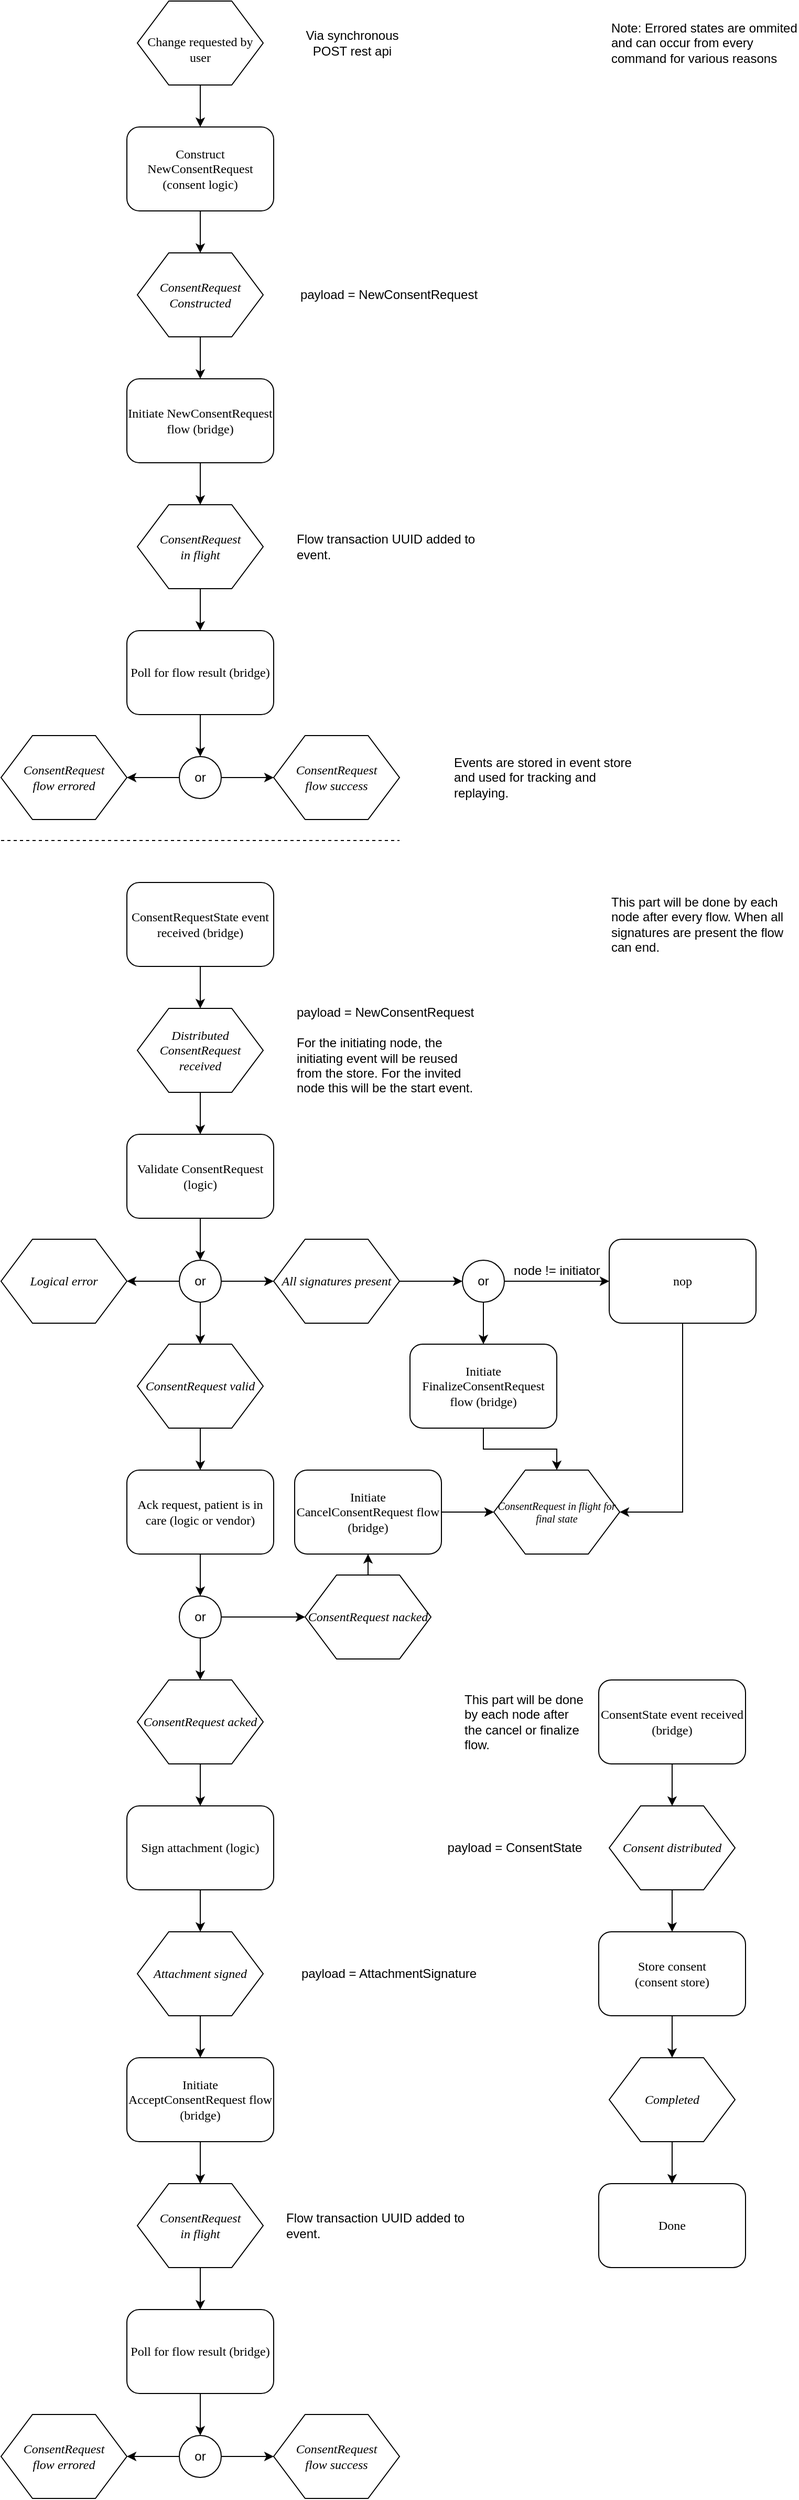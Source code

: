 <mxfile version="11.0.4" type="device"><diagram name="Page-1" id="8ce9d11a-91a2-4d17-14d8-a56ed91bf033"><mxGraphModel dx="1106" dy="832" grid="1" gridSize="10" guides="1" tooltips="1" connect="1" arrows="1" fold="1" page="1" pageScale="1" pageWidth="827" pageHeight="2500" background="#ffffff" math="0" shadow="0"><root><mxCell id="0"/><mxCell id="1" parent="0"/><mxCell id="Rvei1C0HtWtaNaBflDps-3" style="edgeStyle=orthogonalEdgeStyle;rounded=0;orthogonalLoop=1;jettySize=auto;html=1;exitX=0.5;exitY=1;exitDx=0;exitDy=0;" edge="1" parent="1" source="17ea667e15c223fc-1" target="17ea667e15c223fc-2"><mxGeometry relative="1" as="geometry"/></mxCell><mxCell id="17ea667e15c223fc-1" value="Change requested by user" style="shape=hexagon;perimeter=hexagonPerimeter;whiteSpace=wrap;html=1;rounded=0;shadow=0;labelBackgroundColor=none;strokeColor=#000000;strokeWidth=1;fillColor=#ffffff;fontFamily=Verdana;fontSize=12;fontColor=#000000;align=center;spacingTop=12;" parent="1" vertex="1"><mxGeometry x="170" y="40" width="120" height="80" as="geometry"/></mxCell><mxCell id="Rvei1C0HtWtaNaBflDps-4" style="edgeStyle=orthogonalEdgeStyle;rounded=0;orthogonalLoop=1;jettySize=auto;html=1;exitX=0.5;exitY=1;exitDx=0;exitDy=0;" edge="1" parent="1" source="17ea667e15c223fc-2" target="17ea667e15c223fc-4"><mxGeometry relative="1" as="geometry"/></mxCell><mxCell id="17ea667e15c223fc-2" value="Construct NewConsentRequest (consent logic)" style="rounded=1;whiteSpace=wrap;html=1;shadow=0;labelBackgroundColor=none;strokeColor=#000000;strokeWidth=1;fillColor=#ffffff;fontFamily=Verdana;fontSize=12;fontColor=#000000;align=center;" parent="1" vertex="1"><mxGeometry x="160" y="160" width="140" height="80" as="geometry"/></mxCell><mxCell id="Rvei1C0HtWtaNaBflDps-10" style="edgeStyle=orthogonalEdgeStyle;rounded=0;orthogonalLoop=1;jettySize=auto;html=1;exitX=0.5;exitY=1;exitDx=0;exitDy=0;" edge="1" parent="1" source="17ea667e15c223fc-4" target="Rvei1C0HtWtaNaBflDps-9"><mxGeometry relative="1" as="geometry"/></mxCell><mxCell id="17ea667e15c223fc-4" value="&lt;i&gt;ConsentRequest&lt;br&gt;Constructed&lt;/i&gt;" style="shape=hexagon;perimeter=hexagonPerimeter;whiteSpace=wrap;html=1;rounded=0;shadow=0;labelBackgroundColor=none;strokeColor=#000000;strokeWidth=1;fillColor=#ffffff;fontFamily=Verdana;fontSize=12;fontColor=#000000;align=center;" parent="1" vertex="1"><mxGeometry x="170" y="280" width="120" height="80" as="geometry"/></mxCell><mxCell id="Rvei1C0HtWtaNaBflDps-2" value="Via synchronous POST rest api" style="text;html=1;strokeColor=none;fillColor=none;align=center;verticalAlign=middle;whiteSpace=wrap;rounded=0;" vertex="1" parent="1"><mxGeometry x="320" y="40" width="110" height="80" as="geometry"/></mxCell><mxCell id="Rvei1C0HtWtaNaBflDps-8" value="payload = NewConsentRequest" style="text;html=1;strokeColor=none;fillColor=none;align=center;verticalAlign=middle;whiteSpace=wrap;rounded=0;" vertex="1" parent="1"><mxGeometry x="320" y="280" width="180" height="80" as="geometry"/></mxCell><mxCell id="Rvei1C0HtWtaNaBflDps-12" style="edgeStyle=orthogonalEdgeStyle;rounded=0;orthogonalLoop=1;jettySize=auto;html=1;exitX=0.5;exitY=1;exitDx=0;exitDy=0;" edge="1" parent="1" source="Rvei1C0HtWtaNaBflDps-9" target="Rvei1C0HtWtaNaBflDps-11"><mxGeometry relative="1" as="geometry"/></mxCell><mxCell id="Rvei1C0HtWtaNaBflDps-9" value="Initiate NewConsentRequest flow (bridge)" style="rounded=1;whiteSpace=wrap;html=1;shadow=0;labelBackgroundColor=none;strokeColor=#000000;strokeWidth=1;fillColor=#ffffff;fontFamily=Verdana;fontSize=12;fontColor=#000000;align=center;" vertex="1" parent="1"><mxGeometry x="160" y="400" width="140" height="80" as="geometry"/></mxCell><mxCell id="Rvei1C0HtWtaNaBflDps-15" style="edgeStyle=orthogonalEdgeStyle;rounded=0;orthogonalLoop=1;jettySize=auto;html=1;exitX=0.5;exitY=1;exitDx=0;exitDy=0;" edge="1" parent="1" source="Rvei1C0HtWtaNaBflDps-11" target="Rvei1C0HtWtaNaBflDps-14"><mxGeometry relative="1" as="geometry"/></mxCell><mxCell id="Rvei1C0HtWtaNaBflDps-11" value="&lt;i&gt;ConsentRequest&lt;br&gt;in flight&lt;br&gt;&lt;/i&gt;" style="shape=hexagon;perimeter=hexagonPerimeter;whiteSpace=wrap;html=1;rounded=0;shadow=0;labelBackgroundColor=none;strokeColor=#000000;strokeWidth=1;fillColor=#ffffff;fontFamily=Verdana;fontSize=12;fontColor=#000000;align=center;" vertex="1" parent="1"><mxGeometry x="170" y="520" width="120" height="80" as="geometry"/></mxCell><mxCell id="Rvei1C0HtWtaNaBflDps-13" value="Flow transaction UUID added to event." style="text;html=1;strokeColor=none;fillColor=none;align=left;verticalAlign=middle;whiteSpace=wrap;rounded=0;" vertex="1" parent="1"><mxGeometry x="320" y="520" width="180" height="80" as="geometry"/></mxCell><mxCell id="Rvei1C0HtWtaNaBflDps-17" style="edgeStyle=orthogonalEdgeStyle;rounded=0;orthogonalLoop=1;jettySize=auto;html=1;exitX=0.5;exitY=1;exitDx=0;exitDy=0;" edge="1" parent="1" source="Rvei1C0HtWtaNaBflDps-14" target="Rvei1C0HtWtaNaBflDps-16"><mxGeometry relative="1" as="geometry"/></mxCell><mxCell id="Rvei1C0HtWtaNaBflDps-14" value="Poll for flow result (bridge)" style="rounded=1;whiteSpace=wrap;html=1;shadow=0;labelBackgroundColor=none;strokeColor=#000000;strokeWidth=1;fillColor=#ffffff;fontFamily=Verdana;fontSize=12;fontColor=#000000;align=center;" vertex="1" parent="1"><mxGeometry x="160" y="640" width="140" height="80" as="geometry"/></mxCell><mxCell id="Rvei1C0HtWtaNaBflDps-19" style="edgeStyle=orthogonalEdgeStyle;rounded=0;orthogonalLoop=1;jettySize=auto;html=1;exitX=0;exitY=0.5;exitDx=0;exitDy=0;" edge="1" parent="1" source="Rvei1C0HtWtaNaBflDps-16" target="Rvei1C0HtWtaNaBflDps-18"><mxGeometry relative="1" as="geometry"/></mxCell><mxCell id="Rvei1C0HtWtaNaBflDps-21" style="edgeStyle=orthogonalEdgeStyle;rounded=0;orthogonalLoop=1;jettySize=auto;html=1;exitX=1;exitY=0.5;exitDx=0;exitDy=0;" edge="1" parent="1" source="Rvei1C0HtWtaNaBflDps-16" target="Rvei1C0HtWtaNaBflDps-20"><mxGeometry relative="1" as="geometry"/></mxCell><mxCell id="Rvei1C0HtWtaNaBflDps-16" value="or" style="ellipse;whiteSpace=wrap;html=1;aspect=fixed;align=center;" vertex="1" parent="1"><mxGeometry x="210" y="760" width="40" height="40" as="geometry"/></mxCell><mxCell id="Rvei1C0HtWtaNaBflDps-18" value="&lt;i&gt;ConsentRequest&lt;br&gt;flow errored&lt;br&gt;&lt;/i&gt;" style="shape=hexagon;perimeter=hexagonPerimeter;whiteSpace=wrap;html=1;rounded=0;shadow=0;labelBackgroundColor=none;strokeColor=#000000;strokeWidth=1;fillColor=#ffffff;fontFamily=Verdana;fontSize=12;fontColor=#000000;align=center;" vertex="1" parent="1"><mxGeometry x="40" y="740" width="120" height="80" as="geometry"/></mxCell><mxCell id="Rvei1C0HtWtaNaBflDps-20" value="&lt;i&gt;ConsentRequest&lt;br&gt;flow success&lt;br&gt;&lt;/i&gt;" style="shape=hexagon;perimeter=hexagonPerimeter;whiteSpace=wrap;html=1;rounded=0;shadow=0;labelBackgroundColor=none;strokeColor=#000000;strokeWidth=1;fillColor=#ffffff;fontFamily=Verdana;fontSize=12;fontColor=#000000;align=center;" vertex="1" parent="1"><mxGeometry x="300" y="740" width="120" height="80" as="geometry"/></mxCell><mxCell id="Rvei1C0HtWtaNaBflDps-22" value="Events are stored in event store and used for tracking and replaying.&amp;nbsp;" style="text;html=1;strokeColor=none;fillColor=none;align=left;verticalAlign=middle;whiteSpace=wrap;rounded=0;" vertex="1" parent="1"><mxGeometry x="470" y="740" width="180" height="80" as="geometry"/></mxCell><mxCell id="Rvei1C0HtWtaNaBflDps-23" value="" style="endArrow=none;dashed=1;html=1;" edge="1" parent="1"><mxGeometry width="50" height="50" relative="1" as="geometry"><mxPoint x="40" y="840" as="sourcePoint"/><mxPoint x="420" y="840" as="targetPoint"/></mxGeometry></mxCell><mxCell id="Rvei1C0HtWtaNaBflDps-26" style="edgeStyle=orthogonalEdgeStyle;rounded=0;orthogonalLoop=1;jettySize=auto;html=1;exitX=0.5;exitY=1;exitDx=0;exitDy=0;" edge="1" parent="1" source="Rvei1C0HtWtaNaBflDps-24" target="Rvei1C0HtWtaNaBflDps-25"><mxGeometry relative="1" as="geometry"/></mxCell><mxCell id="Rvei1C0HtWtaNaBflDps-24" value="ConsentRequestState event received (bridge)" style="rounded=1;whiteSpace=wrap;html=1;shadow=0;labelBackgroundColor=none;strokeColor=#000000;strokeWidth=1;fillColor=#ffffff;fontFamily=Verdana;fontSize=12;fontColor=#000000;align=center;" vertex="1" parent="1"><mxGeometry x="160" y="880" width="140" height="80" as="geometry"/></mxCell><mxCell id="Rvei1C0HtWtaNaBflDps-29" style="edgeStyle=orthogonalEdgeStyle;rounded=0;orthogonalLoop=1;jettySize=auto;html=1;exitX=0.5;exitY=1;exitDx=0;exitDy=0;" edge="1" parent="1" source="Rvei1C0HtWtaNaBflDps-25" target="Rvei1C0HtWtaNaBflDps-28"><mxGeometry relative="1" as="geometry"/></mxCell><mxCell id="Rvei1C0HtWtaNaBflDps-25" value="&lt;i&gt;Distributed ConsentRequest&lt;br&gt;received&lt;br&gt;&lt;/i&gt;" style="shape=hexagon;perimeter=hexagonPerimeter;whiteSpace=wrap;html=1;rounded=0;shadow=0;labelBackgroundColor=none;strokeColor=#000000;strokeWidth=1;fillColor=#ffffff;fontFamily=Verdana;fontSize=12;fontColor=#000000;align=center;" vertex="1" parent="1"><mxGeometry x="170" y="1000" width="120" height="80" as="geometry"/></mxCell><mxCell id="Rvei1C0HtWtaNaBflDps-27" value="payload = NewConsentRequest&lt;br&gt;&lt;br&gt;For the initiating node, the initiating event will be reused from the store. For the invited node this will be the start event." style="text;html=1;strokeColor=none;fillColor=none;align=left;verticalAlign=middle;whiteSpace=wrap;rounded=0;" vertex="1" parent="1"><mxGeometry x="320" y="1000" width="180" height="80" as="geometry"/></mxCell><mxCell id="Rvei1C0HtWtaNaBflDps-31" style="edgeStyle=orthogonalEdgeStyle;rounded=0;orthogonalLoop=1;jettySize=auto;html=1;exitX=0.5;exitY=1;exitDx=0;exitDy=0;" edge="1" parent="1" source="Rvei1C0HtWtaNaBflDps-28" target="Rvei1C0HtWtaNaBflDps-30"><mxGeometry relative="1" as="geometry"/></mxCell><mxCell id="Rvei1C0HtWtaNaBflDps-28" value="Validate ConsentRequest (logic)" style="rounded=1;whiteSpace=wrap;html=1;shadow=0;labelBackgroundColor=none;strokeColor=#000000;strokeWidth=1;fillColor=#ffffff;fontFamily=Verdana;fontSize=12;fontColor=#000000;align=center;" vertex="1" parent="1"><mxGeometry x="160" y="1120" width="140" height="80" as="geometry"/></mxCell><mxCell id="Rvei1C0HtWtaNaBflDps-33" style="edgeStyle=orthogonalEdgeStyle;rounded=0;orthogonalLoop=1;jettySize=auto;html=1;exitX=0;exitY=0.5;exitDx=0;exitDy=0;" edge="1" parent="1" source="Rvei1C0HtWtaNaBflDps-30" target="Rvei1C0HtWtaNaBflDps-32"><mxGeometry relative="1" as="geometry"/></mxCell><mxCell id="Rvei1C0HtWtaNaBflDps-35" style="edgeStyle=orthogonalEdgeStyle;rounded=0;orthogonalLoop=1;jettySize=auto;html=1;exitX=1;exitY=0.5;exitDx=0;exitDy=0;" edge="1" parent="1" source="Rvei1C0HtWtaNaBflDps-30" target="Rvei1C0HtWtaNaBflDps-34"><mxGeometry relative="1" as="geometry"/></mxCell><mxCell id="Rvei1C0HtWtaNaBflDps-37" style="edgeStyle=orthogonalEdgeStyle;rounded=0;orthogonalLoop=1;jettySize=auto;html=1;exitX=0.5;exitY=1;exitDx=0;exitDy=0;" edge="1" parent="1" source="Rvei1C0HtWtaNaBflDps-30" target="Rvei1C0HtWtaNaBflDps-36"><mxGeometry relative="1" as="geometry"/></mxCell><mxCell id="Rvei1C0HtWtaNaBflDps-30" value="or" style="ellipse;whiteSpace=wrap;html=1;aspect=fixed;align=center;" vertex="1" parent="1"><mxGeometry x="210" y="1240" width="40" height="40" as="geometry"/></mxCell><mxCell id="Rvei1C0HtWtaNaBflDps-32" value="&lt;i&gt;Logical error&lt;br&gt;&lt;/i&gt;" style="shape=hexagon;perimeter=hexagonPerimeter;whiteSpace=wrap;html=1;rounded=0;shadow=0;labelBackgroundColor=none;strokeColor=#000000;strokeWidth=1;fillColor=#ffffff;fontFamily=Verdana;fontSize=12;fontColor=#000000;align=center;" vertex="1" parent="1"><mxGeometry x="40" y="1220" width="120" height="80" as="geometry"/></mxCell><mxCell id="Rvei1C0HtWtaNaBflDps-59" style="edgeStyle=orthogonalEdgeStyle;rounded=0;orthogonalLoop=1;jettySize=auto;html=1;exitX=1;exitY=0.5;exitDx=0;exitDy=0;entryX=0;entryY=0.5;entryDx=0;entryDy=0;" edge="1" parent="1" source="Rvei1C0HtWtaNaBflDps-34" target="Rvei1C0HtWtaNaBflDps-58"><mxGeometry relative="1" as="geometry"/></mxCell><mxCell id="Rvei1C0HtWtaNaBflDps-34" value="&lt;i&gt;All signatures present&lt;br&gt;&lt;/i&gt;" style="shape=hexagon;perimeter=hexagonPerimeter;whiteSpace=wrap;html=1;rounded=0;shadow=0;labelBackgroundColor=none;strokeColor=#000000;strokeWidth=1;fillColor=#ffffff;fontFamily=Verdana;fontSize=12;fontColor=#000000;align=center;" vertex="1" parent="1"><mxGeometry x="300" y="1220" width="120" height="80" as="geometry"/></mxCell><mxCell id="Rvei1C0HtWtaNaBflDps-39" style="edgeStyle=orthogonalEdgeStyle;rounded=0;orthogonalLoop=1;jettySize=auto;html=1;exitX=0.5;exitY=1;exitDx=0;exitDy=0;entryX=0.5;entryY=0;entryDx=0;entryDy=0;" edge="1" parent="1" source="Rvei1C0HtWtaNaBflDps-36" target="Rvei1C0HtWtaNaBflDps-38"><mxGeometry relative="1" as="geometry"/></mxCell><mxCell id="Rvei1C0HtWtaNaBflDps-36" value="&lt;i&gt;ConsentRequest valid&lt;br&gt;&lt;/i&gt;" style="shape=hexagon;perimeter=hexagonPerimeter;whiteSpace=wrap;html=1;rounded=0;shadow=0;labelBackgroundColor=none;strokeColor=#000000;strokeWidth=1;fillColor=#ffffff;fontFamily=Verdana;fontSize=12;fontColor=#000000;align=center;" vertex="1" parent="1"><mxGeometry x="170" y="1320" width="120" height="80" as="geometry"/></mxCell><mxCell id="Rvei1C0HtWtaNaBflDps-66" style="edgeStyle=orthogonalEdgeStyle;rounded=0;orthogonalLoop=1;jettySize=auto;html=1;exitX=0.5;exitY=1;exitDx=0;exitDy=0;" edge="1" parent="1" source="Rvei1C0HtWtaNaBflDps-38" target="Rvei1C0HtWtaNaBflDps-65"><mxGeometry relative="1" as="geometry"/></mxCell><mxCell id="Rvei1C0HtWtaNaBflDps-38" value="Ack request, patient is in care (logic or vendor)" style="rounded=1;whiteSpace=wrap;html=1;shadow=0;labelBackgroundColor=none;strokeColor=#000000;strokeWidth=1;fillColor=#ffffff;fontFamily=Verdana;fontSize=12;fontColor=#000000;align=center;" vertex="1" parent="1"><mxGeometry x="160" y="1440" width="140" height="80" as="geometry"/></mxCell><mxCell id="Rvei1C0HtWtaNaBflDps-43" style="edgeStyle=orthogonalEdgeStyle;rounded=0;orthogonalLoop=1;jettySize=auto;html=1;exitX=0.5;exitY=1;exitDx=0;exitDy=0;" edge="1" parent="1" source="Rvei1C0HtWtaNaBflDps-40" target="Rvei1C0HtWtaNaBflDps-42"><mxGeometry relative="1" as="geometry"/></mxCell><mxCell id="Rvei1C0HtWtaNaBflDps-40" value="&lt;i&gt;ConsentRequest acked&lt;br&gt;&lt;/i&gt;" style="shape=hexagon;perimeter=hexagonPerimeter;whiteSpace=wrap;html=1;rounded=0;shadow=0;labelBackgroundColor=none;strokeColor=#000000;strokeWidth=1;fillColor=#ffffff;fontFamily=Verdana;fontSize=12;fontColor=#000000;align=center;" vertex="1" parent="1"><mxGeometry x="170" y="1640" width="120" height="80" as="geometry"/></mxCell><mxCell id="Rvei1C0HtWtaNaBflDps-45" style="edgeStyle=orthogonalEdgeStyle;rounded=0;orthogonalLoop=1;jettySize=auto;html=1;exitX=0.5;exitY=1;exitDx=0;exitDy=0;" edge="1" parent="1" source="Rvei1C0HtWtaNaBflDps-42" target="Rvei1C0HtWtaNaBflDps-44"><mxGeometry relative="1" as="geometry"/></mxCell><mxCell id="Rvei1C0HtWtaNaBflDps-42" value="Sign attachment (logic)" style="rounded=1;whiteSpace=wrap;html=1;shadow=0;labelBackgroundColor=none;strokeColor=#000000;strokeWidth=1;fillColor=#ffffff;fontFamily=Verdana;fontSize=12;fontColor=#000000;align=center;" vertex="1" parent="1"><mxGeometry x="160" y="1760" width="140" height="80" as="geometry"/></mxCell><mxCell id="Rvei1C0HtWtaNaBflDps-48" style="edgeStyle=orthogonalEdgeStyle;rounded=0;orthogonalLoop=1;jettySize=auto;html=1;exitX=0.5;exitY=1;exitDx=0;exitDy=0;" edge="1" parent="1" source="Rvei1C0HtWtaNaBflDps-44" target="Rvei1C0HtWtaNaBflDps-47"><mxGeometry relative="1" as="geometry"/></mxCell><mxCell id="Rvei1C0HtWtaNaBflDps-44" value="&lt;i&gt;Attachment signed&lt;br&gt;&lt;/i&gt;" style="shape=hexagon;perimeter=hexagonPerimeter;whiteSpace=wrap;html=1;rounded=0;shadow=0;labelBackgroundColor=none;strokeColor=#000000;strokeWidth=1;fillColor=#ffffff;fontFamily=Verdana;fontSize=12;fontColor=#000000;align=center;" vertex="1" parent="1"><mxGeometry x="170" y="1880" width="120" height="80" as="geometry"/></mxCell><mxCell id="Rvei1C0HtWtaNaBflDps-46" value="payload = AttachmentSignature" style="text;html=1;strokeColor=none;fillColor=none;align=center;verticalAlign=middle;whiteSpace=wrap;rounded=0;" vertex="1" parent="1"><mxGeometry x="320" y="1880" width="180" height="80" as="geometry"/></mxCell><mxCell id="Rvei1C0HtWtaNaBflDps-91" style="edgeStyle=orthogonalEdgeStyle;rounded=0;orthogonalLoop=1;jettySize=auto;html=1;exitX=0.5;exitY=1;exitDx=0;exitDy=0;fontSize=10;" edge="1" parent="1" source="Rvei1C0HtWtaNaBflDps-47" target="Rvei1C0HtWtaNaBflDps-89"><mxGeometry relative="1" as="geometry"/></mxCell><mxCell id="Rvei1C0HtWtaNaBflDps-47" value="Initiate AcceptConsentRequest flow (bridge)" style="rounded=1;whiteSpace=wrap;html=1;shadow=0;labelBackgroundColor=none;strokeColor=#000000;strokeWidth=1;fillColor=#ffffff;fontFamily=Verdana;fontSize=12;fontColor=#000000;align=center;" vertex="1" parent="1"><mxGeometry x="160" y="2000" width="140" height="80" as="geometry"/></mxCell><mxCell id="Rvei1C0HtWtaNaBflDps-49" style="edgeStyle=orthogonalEdgeStyle;rounded=0;orthogonalLoop=1;jettySize=auto;html=1;exitX=0.5;exitY=1;exitDx=0;exitDy=0;" edge="1" parent="1" source="Rvei1C0HtWtaNaBflDps-50" target="Rvei1C0HtWtaNaBflDps-53"><mxGeometry relative="1" as="geometry"/></mxCell><mxCell id="Rvei1C0HtWtaNaBflDps-50" value="Poll for flow result (bridge)" style="rounded=1;whiteSpace=wrap;html=1;shadow=0;labelBackgroundColor=none;strokeColor=#000000;strokeWidth=1;fillColor=#ffffff;fontFamily=Verdana;fontSize=12;fontColor=#000000;align=center;" vertex="1" parent="1"><mxGeometry x="160" y="2240" width="140" height="80" as="geometry"/></mxCell><mxCell id="Rvei1C0HtWtaNaBflDps-51" style="edgeStyle=orthogonalEdgeStyle;rounded=0;orthogonalLoop=1;jettySize=auto;html=1;exitX=0;exitY=0.5;exitDx=0;exitDy=0;" edge="1" parent="1" source="Rvei1C0HtWtaNaBflDps-53" target="Rvei1C0HtWtaNaBflDps-54"><mxGeometry relative="1" as="geometry"/></mxCell><mxCell id="Rvei1C0HtWtaNaBflDps-52" style="edgeStyle=orthogonalEdgeStyle;rounded=0;orthogonalLoop=1;jettySize=auto;html=1;exitX=1;exitY=0.5;exitDx=0;exitDy=0;" edge="1" parent="1" source="Rvei1C0HtWtaNaBflDps-53" target="Rvei1C0HtWtaNaBflDps-55"><mxGeometry relative="1" as="geometry"/></mxCell><mxCell id="Rvei1C0HtWtaNaBflDps-53" value="or" style="ellipse;whiteSpace=wrap;html=1;aspect=fixed;align=center;" vertex="1" parent="1"><mxGeometry x="210" y="2360" width="40" height="40" as="geometry"/></mxCell><mxCell id="Rvei1C0HtWtaNaBflDps-54" value="&lt;i&gt;ConsentRequest&lt;br&gt;flow errored&lt;br&gt;&lt;/i&gt;" style="shape=hexagon;perimeter=hexagonPerimeter;whiteSpace=wrap;html=1;rounded=0;shadow=0;labelBackgroundColor=none;strokeColor=#000000;strokeWidth=1;fillColor=#ffffff;fontFamily=Verdana;fontSize=12;fontColor=#000000;align=center;" vertex="1" parent="1"><mxGeometry x="40" y="2340" width="120" height="80" as="geometry"/></mxCell><mxCell id="Rvei1C0HtWtaNaBflDps-55" value="&lt;i&gt;ConsentRequest&lt;br&gt;flow success&lt;br&gt;&lt;/i&gt;" style="shape=hexagon;perimeter=hexagonPerimeter;whiteSpace=wrap;html=1;rounded=0;shadow=0;labelBackgroundColor=none;strokeColor=#000000;strokeWidth=1;fillColor=#ffffff;fontFamily=Verdana;fontSize=12;fontColor=#000000;align=center;" vertex="1" parent="1"><mxGeometry x="300" y="2340" width="120" height="80" as="geometry"/></mxCell><mxCell id="Rvei1C0HtWtaNaBflDps-57" value="This part will be done by each node after every flow. When all signatures are present the flow can end." style="text;html=1;strokeColor=none;fillColor=none;align=left;verticalAlign=middle;whiteSpace=wrap;rounded=0;" vertex="1" parent="1"><mxGeometry x="620" y="880" width="180" height="80" as="geometry"/></mxCell><mxCell id="Rvei1C0HtWtaNaBflDps-61" style="edgeStyle=orthogonalEdgeStyle;rounded=0;orthogonalLoop=1;jettySize=auto;html=1;exitX=1;exitY=0.5;exitDx=0;exitDy=0;" edge="1" parent="1" source="Rvei1C0HtWtaNaBflDps-58" target="Rvei1C0HtWtaNaBflDps-60"><mxGeometry relative="1" as="geometry"/></mxCell><mxCell id="Rvei1C0HtWtaNaBflDps-64" style="edgeStyle=orthogonalEdgeStyle;rounded=0;orthogonalLoop=1;jettySize=auto;html=1;exitX=0.5;exitY=1;exitDx=0;exitDy=0;" edge="1" parent="1" source="Rvei1C0HtWtaNaBflDps-58" target="Rvei1C0HtWtaNaBflDps-63"><mxGeometry relative="1" as="geometry"/></mxCell><mxCell id="Rvei1C0HtWtaNaBflDps-58" value="or" style="ellipse;whiteSpace=wrap;html=1;aspect=fixed;align=center;" vertex="1" parent="1"><mxGeometry x="480" y="1240" width="40" height="40" as="geometry"/></mxCell><mxCell id="Rvei1C0HtWtaNaBflDps-76" style="edgeStyle=orthogonalEdgeStyle;rounded=0;orthogonalLoop=1;jettySize=auto;html=1;exitX=0.5;exitY=1;exitDx=0;exitDy=0;entryX=1;entryY=0.5;entryDx=0;entryDy=0;fontSize=10;" edge="1" parent="1" source="Rvei1C0HtWtaNaBflDps-60" target="Rvei1C0HtWtaNaBflDps-72"><mxGeometry relative="1" as="geometry"/></mxCell><mxCell id="Rvei1C0HtWtaNaBflDps-60" value="nop" style="rounded=1;whiteSpace=wrap;html=1;shadow=0;labelBackgroundColor=none;strokeColor=#000000;strokeWidth=1;fillColor=#ffffff;fontFamily=Verdana;fontSize=12;fontColor=#000000;align=center;" vertex="1" parent="1"><mxGeometry x="620" y="1220" width="140" height="80" as="geometry"/></mxCell><mxCell id="Rvei1C0HtWtaNaBflDps-62" value="node != initiator" style="text;html=1;strokeColor=none;fillColor=none;align=left;verticalAlign=middle;whiteSpace=wrap;rounded=0;" vertex="1" parent="1"><mxGeometry x="526.5" y="1240" width="87" height="20" as="geometry"/></mxCell><mxCell id="Rvei1C0HtWtaNaBflDps-73" style="edgeStyle=orthogonalEdgeStyle;rounded=0;orthogonalLoop=1;jettySize=auto;html=1;exitX=0.5;exitY=1;exitDx=0;exitDy=0;" edge="1" parent="1" source="Rvei1C0HtWtaNaBflDps-63" target="Rvei1C0HtWtaNaBflDps-72"><mxGeometry relative="1" as="geometry"/></mxCell><mxCell id="Rvei1C0HtWtaNaBflDps-63" value="Initiate FinalizeConsentRequest flow (bridge)" style="rounded=1;whiteSpace=wrap;html=1;shadow=0;labelBackgroundColor=none;strokeColor=#000000;strokeWidth=1;fillColor=#ffffff;fontFamily=Verdana;fontSize=12;fontColor=#000000;align=center;" vertex="1" parent="1"><mxGeometry x="430" y="1320" width="140" height="80" as="geometry"/></mxCell><mxCell id="Rvei1C0HtWtaNaBflDps-67" style="edgeStyle=orthogonalEdgeStyle;rounded=0;orthogonalLoop=1;jettySize=auto;html=1;exitX=0.5;exitY=1;exitDx=0;exitDy=0;" edge="1" parent="1" source="Rvei1C0HtWtaNaBflDps-65" target="Rvei1C0HtWtaNaBflDps-40"><mxGeometry relative="1" as="geometry"/></mxCell><mxCell id="Rvei1C0HtWtaNaBflDps-69" style="edgeStyle=orthogonalEdgeStyle;rounded=0;orthogonalLoop=1;jettySize=auto;html=1;exitX=1;exitY=0.5;exitDx=0;exitDy=0;" edge="1" parent="1" source="Rvei1C0HtWtaNaBflDps-65" target="Rvei1C0HtWtaNaBflDps-68"><mxGeometry relative="1" as="geometry"/></mxCell><mxCell id="Rvei1C0HtWtaNaBflDps-65" value="or" style="ellipse;whiteSpace=wrap;html=1;aspect=fixed;align=center;" vertex="1" parent="1"><mxGeometry x="210" y="1560" width="40" height="40" as="geometry"/></mxCell><mxCell id="Rvei1C0HtWtaNaBflDps-74" style="edgeStyle=orthogonalEdgeStyle;rounded=0;orthogonalLoop=1;jettySize=auto;html=1;exitX=0.5;exitY=0;exitDx=0;exitDy=0;" edge="1" parent="1" source="Rvei1C0HtWtaNaBflDps-68" target="Rvei1C0HtWtaNaBflDps-70"><mxGeometry relative="1" as="geometry"/></mxCell><mxCell id="Rvei1C0HtWtaNaBflDps-68" value="&lt;i&gt;ConsentRequest nacked&lt;br&gt;&lt;/i&gt;" style="shape=hexagon;perimeter=hexagonPerimeter;whiteSpace=wrap;html=1;rounded=0;shadow=0;labelBackgroundColor=none;strokeColor=#000000;strokeWidth=1;fillColor=#ffffff;fontFamily=Verdana;fontSize=12;fontColor=#000000;align=center;" vertex="1" parent="1"><mxGeometry x="330" y="1540" width="120" height="80" as="geometry"/></mxCell><mxCell id="Rvei1C0HtWtaNaBflDps-75" style="edgeStyle=orthogonalEdgeStyle;rounded=0;orthogonalLoop=1;jettySize=auto;html=1;exitX=1;exitY=0.5;exitDx=0;exitDy=0;" edge="1" parent="1" source="Rvei1C0HtWtaNaBflDps-70" target="Rvei1C0HtWtaNaBflDps-72"><mxGeometry relative="1" as="geometry"/></mxCell><mxCell id="Rvei1C0HtWtaNaBflDps-70" value="Initiate CancelConsentRequest flow (bridge)" style="rounded=1;whiteSpace=wrap;html=1;shadow=0;labelBackgroundColor=none;strokeColor=#000000;strokeWidth=1;fillColor=#ffffff;fontFamily=Verdana;fontSize=12;fontColor=#000000;align=center;" vertex="1" parent="1"><mxGeometry x="320" y="1440" width="140" height="80" as="geometry"/></mxCell><mxCell id="Rvei1C0HtWtaNaBflDps-72" value="&lt;i style=&quot;font-size: 10px;&quot;&gt;ConsentRequest in flight for final state&lt;br style=&quot;font-size: 10px;&quot;&gt;&lt;/i&gt;" style="shape=hexagon;perimeter=hexagonPerimeter;whiteSpace=wrap;html=1;rounded=0;shadow=0;labelBackgroundColor=none;strokeColor=#000000;strokeWidth=1;fillColor=#ffffff;fontFamily=Verdana;fontSize=10;fontColor=#000000;align=center;" vertex="1" parent="1"><mxGeometry x="510" y="1440" width="120" height="80" as="geometry"/></mxCell><mxCell id="Rvei1C0HtWtaNaBflDps-79" style="edgeStyle=orthogonalEdgeStyle;rounded=0;orthogonalLoop=1;jettySize=auto;html=1;exitX=0.5;exitY=1;exitDx=0;exitDy=0;fontSize=10;" edge="1" parent="1" source="Rvei1C0HtWtaNaBflDps-77" target="Rvei1C0HtWtaNaBflDps-78"><mxGeometry relative="1" as="geometry"/></mxCell><mxCell id="Rvei1C0HtWtaNaBflDps-77" value="ConsentState event received (bridge)" style="rounded=1;whiteSpace=wrap;html=1;shadow=0;labelBackgroundColor=none;strokeColor=#000000;strokeWidth=1;fillColor=#ffffff;fontFamily=Verdana;fontSize=12;fontColor=#000000;align=center;" vertex="1" parent="1"><mxGeometry x="610" y="1640" width="140" height="80" as="geometry"/></mxCell><mxCell id="Rvei1C0HtWtaNaBflDps-81" style="edgeStyle=orthogonalEdgeStyle;rounded=0;orthogonalLoop=1;jettySize=auto;html=1;exitX=0.5;exitY=1;exitDx=0;exitDy=0;fontSize=10;" edge="1" parent="1" source="Rvei1C0HtWtaNaBflDps-78" target="Rvei1C0HtWtaNaBflDps-80"><mxGeometry relative="1" as="geometry"/></mxCell><mxCell id="Rvei1C0HtWtaNaBflDps-78" value="&lt;i&gt;Consent distributed&lt;br&gt;&lt;/i&gt;" style="shape=hexagon;perimeter=hexagonPerimeter;whiteSpace=wrap;html=1;rounded=0;shadow=0;labelBackgroundColor=none;strokeColor=#000000;strokeWidth=1;fillColor=#ffffff;fontFamily=Verdana;fontSize=12;fontColor=#000000;align=center;" vertex="1" parent="1"><mxGeometry x="620" y="1760" width="120" height="80" as="geometry"/></mxCell><mxCell id="Rvei1C0HtWtaNaBflDps-84" style="edgeStyle=orthogonalEdgeStyle;rounded=0;orthogonalLoop=1;jettySize=auto;html=1;exitX=0.5;exitY=1;exitDx=0;exitDy=0;fontSize=10;" edge="1" parent="1" source="Rvei1C0HtWtaNaBflDps-80" target="Rvei1C0HtWtaNaBflDps-83"><mxGeometry relative="1" as="geometry"/></mxCell><mxCell id="Rvei1C0HtWtaNaBflDps-80" value="Store consent&lt;br&gt;(consent store)" style="rounded=1;whiteSpace=wrap;html=1;shadow=0;labelBackgroundColor=none;strokeColor=#000000;strokeWidth=1;fillColor=#ffffff;fontFamily=Verdana;fontSize=12;fontColor=#000000;align=center;" vertex="1" parent="1"><mxGeometry x="610" y="1880" width="140" height="80" as="geometry"/></mxCell><mxCell id="Rvei1C0HtWtaNaBflDps-82" value="Done" style="rounded=1;whiteSpace=wrap;html=1;shadow=0;labelBackgroundColor=none;strokeColor=#000000;strokeWidth=1;fillColor=#ffffff;fontFamily=Verdana;fontSize=12;fontColor=#000000;align=center;" vertex="1" parent="1"><mxGeometry x="610" y="2120" width="140" height="80" as="geometry"/></mxCell><mxCell id="Rvei1C0HtWtaNaBflDps-85" style="edgeStyle=orthogonalEdgeStyle;rounded=0;orthogonalLoop=1;jettySize=auto;html=1;exitX=0.5;exitY=1;exitDx=0;exitDy=0;fontSize=10;" edge="1" parent="1" source="Rvei1C0HtWtaNaBflDps-83" target="Rvei1C0HtWtaNaBflDps-82"><mxGeometry relative="1" as="geometry"/></mxCell><mxCell id="Rvei1C0HtWtaNaBflDps-83" value="&lt;i&gt;Completed&lt;br&gt;&lt;/i&gt;" style="shape=hexagon;perimeter=hexagonPerimeter;whiteSpace=wrap;html=1;rounded=0;shadow=0;labelBackgroundColor=none;strokeColor=#000000;strokeWidth=1;fillColor=#ffffff;fontFamily=Verdana;fontSize=12;fontColor=#000000;align=center;" vertex="1" parent="1"><mxGeometry x="620" y="2000" width="120" height="80" as="geometry"/></mxCell><mxCell id="Rvei1C0HtWtaNaBflDps-86" value="This part will be done by each node after the cancel or finalize flow." style="text;html=1;strokeColor=none;fillColor=none;align=left;verticalAlign=middle;whiteSpace=wrap;rounded=0;" vertex="1" parent="1"><mxGeometry x="480" y="1640" width="120" height="80" as="geometry"/></mxCell><mxCell id="Rvei1C0HtWtaNaBflDps-87" value="payload = ConsentState" style="text;html=1;strokeColor=none;fillColor=none;align=center;verticalAlign=middle;whiteSpace=wrap;rounded=0;" vertex="1" parent="1"><mxGeometry x="460" y="1760" width="140" height="80" as="geometry"/></mxCell><mxCell id="Rvei1C0HtWtaNaBflDps-88" value="Note: Errored states are ommited and can occur from every command for various reasons" style="text;html=1;strokeColor=none;fillColor=none;align=left;verticalAlign=middle;whiteSpace=wrap;rounded=0;" vertex="1" parent="1"><mxGeometry x="620" y="40" width="180" height="80" as="geometry"/></mxCell><mxCell id="Rvei1C0HtWtaNaBflDps-92" style="edgeStyle=orthogonalEdgeStyle;rounded=0;orthogonalLoop=1;jettySize=auto;html=1;exitX=0.5;exitY=1;exitDx=0;exitDy=0;fontSize=10;" edge="1" parent="1" source="Rvei1C0HtWtaNaBflDps-89" target="Rvei1C0HtWtaNaBflDps-50"><mxGeometry relative="1" as="geometry"/></mxCell><mxCell id="Rvei1C0HtWtaNaBflDps-89" value="&lt;i&gt;ConsentRequest&lt;br&gt;in flight&lt;br&gt;&lt;/i&gt;" style="shape=hexagon;perimeter=hexagonPerimeter;whiteSpace=wrap;html=1;rounded=0;shadow=0;labelBackgroundColor=none;strokeColor=#000000;strokeWidth=1;fillColor=#ffffff;fontFamily=Verdana;fontSize=12;fontColor=#000000;align=center;" vertex="1" parent="1"><mxGeometry x="170" y="2120" width="120" height="80" as="geometry"/></mxCell><mxCell id="Rvei1C0HtWtaNaBflDps-90" value="Flow transaction UUID added to event." style="text;html=1;strokeColor=none;fillColor=none;align=left;verticalAlign=middle;whiteSpace=wrap;rounded=0;" vertex="1" parent="1"><mxGeometry x="310" y="2120" width="180" height="80" as="geometry"/></mxCell></root></mxGraphModel></diagram></mxfile>